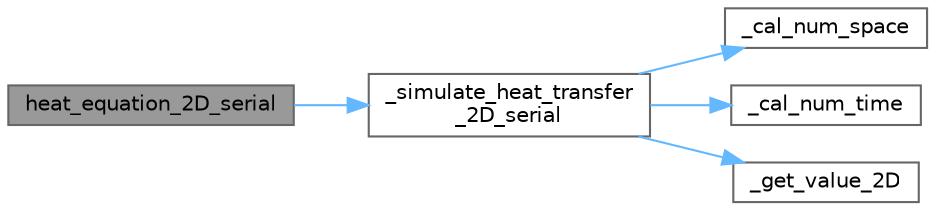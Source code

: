 digraph "heat_equation_2D_serial"
{
 // LATEX_PDF_SIZE
  bgcolor="transparent";
  edge [fontname=Helvetica,fontsize=10,labelfontname=Helvetica,labelfontsize=10];
  node [fontname=Helvetica,fontsize=10,shape=box,height=0.2,width=0.4];
  rankdir="LR";
  Node1 [id="Node000001",label="heat_equation_2D_serial",height=0.2,width=0.4,color="gray40", fillcolor="grey60", style="filled", fontcolor="black",tooltip=" "];
  Node1 -> Node2 [id="edge1_Node000001_Node000002",color="steelblue1",style="solid",tooltip=" "];
  Node2 [id="Node000002",label="_simulate_heat_transfer\l_2D_serial",height=0.2,width=0.4,color="grey40", fillcolor="white", style="filled",URL="$_physics___l_i_b_2src_2thermoserial_8c.html#aa2425de9a1bce6599e496f1cf52bb1f5",tooltip="This is a function that simulates the heat transfer in 2D object, and write the result to a file."];
  Node2 -> Node3 [id="edge2_Node000002_Node000003",color="steelblue1",style="solid",tooltip=" "];
  Node3 [id="Node000003",label="_cal_num_space",height=0.2,width=0.4,color="grey40", fillcolor="white", style="filled",URL="$temp2_2thermoutils_8c.html#a1704ec8884af2b6e82ed14c08a0eaea9",tooltip=" "];
  Node2 -> Node4 [id="edge3_Node000002_Node000004",color="steelblue1",style="solid",tooltip=" "];
  Node4 [id="Node000004",label="_cal_num_time",height=0.2,width=0.4,color="grey40", fillcolor="white", style="filled",URL="$temp2_2thermoutils_8c.html#a71ee95bc2b4cf858eedf6d6ad2fb1524",tooltip=" "];
  Node2 -> Node5 [id="edge4_Node000002_Node000005",color="steelblue1",style="solid",tooltip=" "];
  Node5 [id="Node000005",label="_get_value_2D",height=0.2,width=0.4,color="grey40", fillcolor="white", style="filled",URL="$_physics___l_i_b_2src_2thermoserial_8c.html#a5d91f65d6aff1da6cb178db6687f957e",tooltip="This is a function calculates the value of specific point in the space at specific time in 2D."];
}
